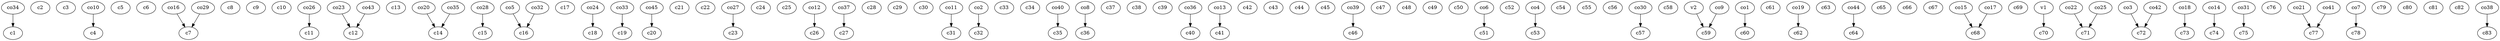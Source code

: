 strict digraph  {
c1;
c2;
c3;
c4;
c5;
c6;
c7;
c8;
c9;
c10;
c11;
c12;
c13;
c14;
c15;
c16;
c17;
c18;
c19;
c20;
c21;
c22;
c23;
c24;
c25;
c26;
c27;
c28;
c29;
c30;
c31;
c32;
c33;
c34;
c35;
c36;
c37;
c38;
c39;
c40;
c41;
c42;
c43;
c44;
c45;
c46;
c47;
c48;
c49;
c50;
c51;
c52;
c53;
c54;
c55;
c56;
c57;
c58;
c59;
c60;
c61;
c62;
c63;
c64;
c65;
c66;
c67;
c68;
c69;
c70;
c71;
c72;
c73;
c74;
c75;
c76;
c77;
c78;
c79;
c80;
c81;
c82;
c83;
v1;
v2;
co1;
co2;
co3;
co4;
co5;
co6;
co7;
co8;
co9;
co10;
co11;
co12;
co13;
co14;
co15;
co16;
co17;
co18;
co19;
co20;
co21;
co22;
co23;
co24;
co25;
co26;
co27;
co28;
co29;
co30;
co31;
co32;
co33;
co34;
co35;
co36;
co37;
co38;
co39;
co40;
co41;
co42;
co43;
co44;
co45;
v1 -> c70  [weight=1];
v2 -> c59  [weight=1];
co1 -> c60  [weight=1];
co2 -> c32  [weight=1];
co3 -> c72  [weight=1];
co4 -> c53  [weight=1];
co5 -> c16  [weight=1];
co6 -> c51  [weight=1];
co7 -> c78  [weight=1];
co8 -> c36  [weight=1];
co9 -> c59  [weight=1];
co10 -> c4  [weight=1];
co11 -> c31  [weight=1];
co12 -> c26  [weight=1];
co13 -> c41  [weight=1];
co14 -> c74  [weight=1];
co15 -> c68  [weight=1];
co16 -> c7  [weight=1];
co17 -> c68  [weight=1];
co18 -> c73  [weight=1];
co19 -> c62  [weight=1];
co20 -> c14  [weight=1];
co21 -> c77  [weight=1];
co22 -> c71  [weight=1];
co23 -> c12  [weight=1];
co24 -> c18  [weight=1];
co25 -> c71  [weight=1];
co26 -> c11  [weight=1];
co27 -> c23  [weight=1];
co28 -> c15  [weight=1];
co29 -> c7  [weight=1];
co30 -> c57  [weight=1];
co31 -> c75  [weight=1];
co32 -> c16  [weight=1];
co33 -> c19  [weight=1];
co34 -> c1  [weight=1];
co35 -> c14  [weight=1];
co36 -> c40  [weight=1];
co37 -> c27  [weight=1];
co38 -> c83  [weight=1];
co39 -> c46  [weight=1];
co40 -> c35  [weight=1];
co41 -> c77  [weight=1];
co42 -> c72  [weight=1];
co43 -> c12  [weight=1];
co44 -> c64  [weight=1];
co45 -> c20  [weight=1];
}
